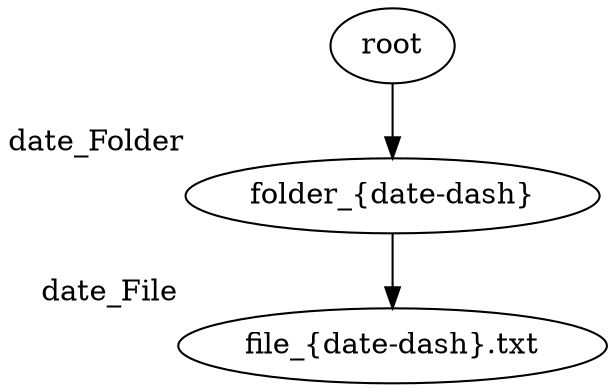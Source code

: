 digraph "Graph" {
	root [description="Root of data classification" regex="^root$" tooltip="root : Root of data classification" type=folder]
	"folder_{date-dash}" [description="Root of data classification" regex="^folder_{date-dash}$" tooltip="date_Folder : Root of data classification

{date-dash} = Date of day separated with dashes

Example: folder_1996-21-03" type=folder xlabel=date_Folder]
	"file_{date-dash}.txt" [description="Date with dashs" regex="^file_{date-dash}.txt$" tooltip="date_File : Date with dashs

{date-dash} = Date of day separated with dashes

Example: file_1996-21-03.txt" type=file xlabel=date_File]
	root -> "folder_{date-dash}"
	"folder_{date-dash}" -> "file_{date-dash}.txt"
}
